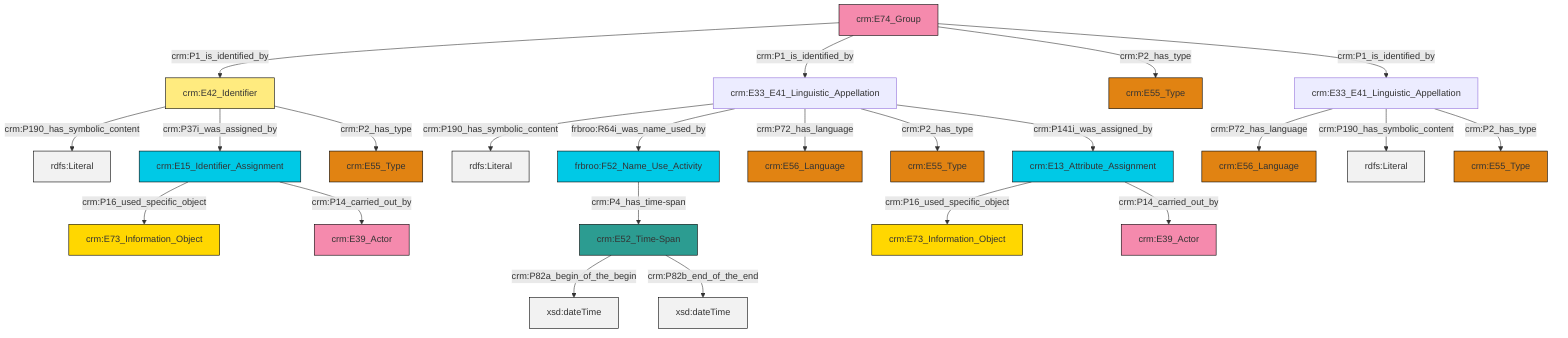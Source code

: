 graph TD
classDef Literal fill:#f2f2f2,stroke:#000000;
classDef CRM_Entity fill:#FFFFFF,stroke:#000000;
classDef Temporal_Entity fill:#00C9E6, stroke:#000000;
classDef Type fill:#E18312, stroke:#000000;
classDef Time-Span fill:#2C9C91, stroke:#000000;
classDef Appellation fill:#FFEB7F, stroke:#000000;
classDef Place fill:#008836, stroke:#000000;
classDef Persistent_Item fill:#B266B2, stroke:#000000;
classDef Conceptual_Object fill:#FFD700, stroke:#000000;
classDef Physical_Thing fill:#D2B48C, stroke:#000000;
classDef Actor fill:#f58aad, stroke:#000000;
classDef PC_Classes fill:#4ce600, stroke:#000000;
classDef Multi fill:#cccccc,stroke:#000000;

2["crm:E15_Identifier_Assignment"]:::Temporal_Entity -->|crm:P16_used_specific_object| 3["crm:E73_Information_Object"]:::Conceptual_Object
4["crm:E33_E41_Linguistic_Appellation"]:::Default -->|crm:P190_has_symbolic_content| 5[rdfs:Literal]:::Literal
8["crm:E74_Group"]:::Actor -->|crm:P1_is_identified_by| 9["crm:E42_Identifier"]:::Appellation
4["crm:E33_E41_Linguistic_Appellation"]:::Default -->|frbroo:R64i_was_name_used_by| 10["frbroo:F52_Name_Use_Activity"]:::Temporal_Entity
11["crm:E33_E41_Linguistic_Appellation"]:::Default -->|crm:P72_has_language| 12["crm:E56_Language"]:::Type
2["crm:E15_Identifier_Assignment"]:::Temporal_Entity -->|crm:P14_carried_out_by| 19["crm:E39_Actor"]:::Actor
9["crm:E42_Identifier"]:::Appellation -->|crm:P190_has_symbolic_content| 20[rdfs:Literal]:::Literal
11["crm:E33_E41_Linguistic_Appellation"]:::Default -->|crm:P190_has_symbolic_content| 21[rdfs:Literal]:::Literal
4["crm:E33_E41_Linguistic_Appellation"]:::Default -->|crm:P72_has_language| 0["crm:E56_Language"]:::Type
10["frbroo:F52_Name_Use_Activity"]:::Temporal_Entity -->|crm:P4_has_time-span| 22["crm:E52_Time-Span"]:::Time-Span
22["crm:E52_Time-Span"]:::Time-Span -->|crm:P82a_begin_of_the_begin| 23[xsd:dateTime]:::Literal
8["crm:E74_Group"]:::Actor -->|crm:P1_is_identified_by| 4["crm:E33_E41_Linguistic_Appellation"]:::Default
9["crm:E42_Identifier"]:::Appellation -->|crm:P37i_was_assigned_by| 2["crm:E15_Identifier_Assignment"]:::Temporal_Entity
4["crm:E33_E41_Linguistic_Appellation"]:::Default -->|crm:P2_has_type| 28["crm:E55_Type"]:::Type
22["crm:E52_Time-Span"]:::Time-Span -->|crm:P82b_end_of_the_end| 29[xsd:dateTime]:::Literal
4["crm:E33_E41_Linguistic_Appellation"]:::Default -->|crm:P141i_was_assigned_by| 33["crm:E13_Attribute_Assignment"]:::Temporal_Entity
9["crm:E42_Identifier"]:::Appellation -->|crm:P2_has_type| 13["crm:E55_Type"]:::Type
11["crm:E33_E41_Linguistic_Appellation"]:::Default -->|crm:P2_has_type| 31["crm:E55_Type"]:::Type
33["crm:E13_Attribute_Assignment"]:::Temporal_Entity -->|crm:P16_used_specific_object| 6["crm:E73_Information_Object"]:::Conceptual_Object
8["crm:E74_Group"]:::Actor -->|crm:P2_has_type| 15["crm:E55_Type"]:::Type
8["crm:E74_Group"]:::Actor -->|crm:P1_is_identified_by| 11["crm:E33_E41_Linguistic_Appellation"]:::Default
33["crm:E13_Attribute_Assignment"]:::Temporal_Entity -->|crm:P14_carried_out_by| 38["crm:E39_Actor"]:::Actor